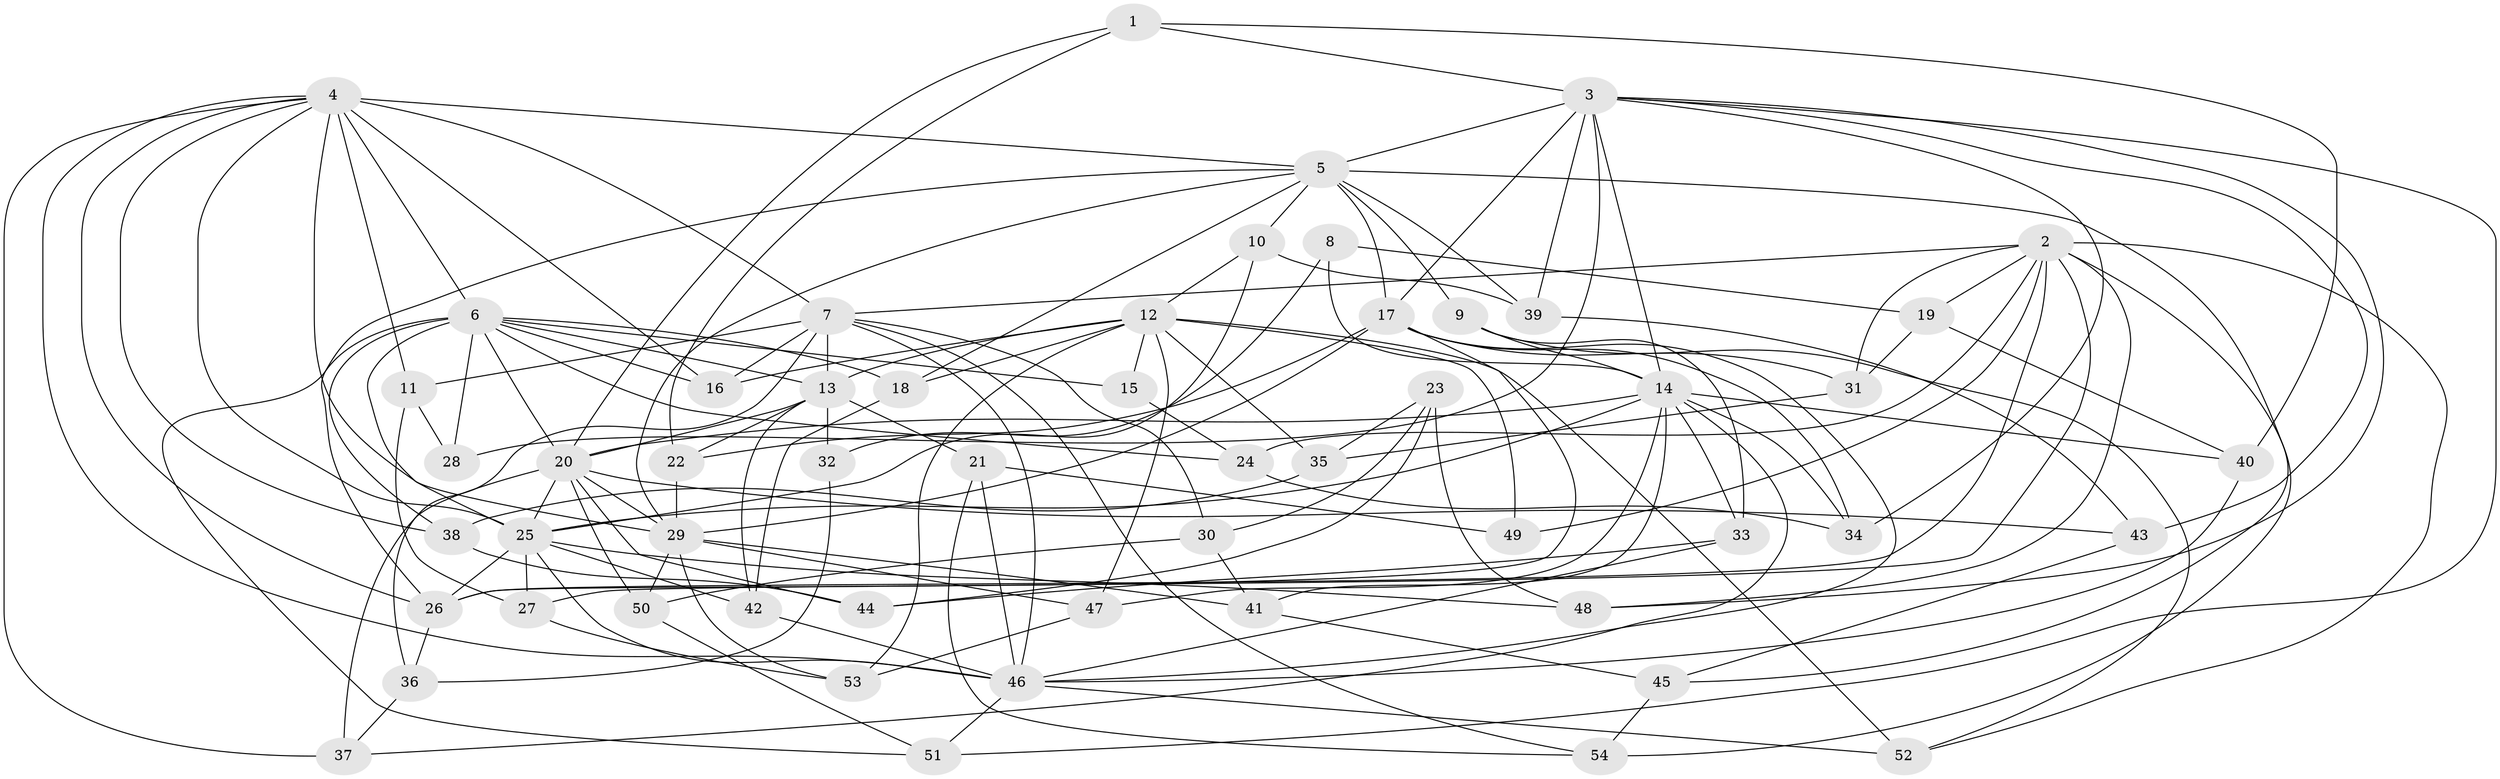 // original degree distribution, {4: 1.0}
// Generated by graph-tools (version 1.1) at 2025/38/03/09/25 02:38:14]
// undirected, 54 vertices, 147 edges
graph export_dot {
graph [start="1"]
  node [color=gray90,style=filled];
  1;
  2;
  3;
  4;
  5;
  6;
  7;
  8;
  9;
  10;
  11;
  12;
  13;
  14;
  15;
  16;
  17;
  18;
  19;
  20;
  21;
  22;
  23;
  24;
  25;
  26;
  27;
  28;
  29;
  30;
  31;
  32;
  33;
  34;
  35;
  36;
  37;
  38;
  39;
  40;
  41;
  42;
  43;
  44;
  45;
  46;
  47;
  48;
  49;
  50;
  51;
  52;
  53;
  54;
  1 -- 3 [weight=1.0];
  1 -- 20 [weight=1.0];
  1 -- 22 [weight=1.0];
  1 -- 40 [weight=1.0];
  2 -- 7 [weight=1.0];
  2 -- 19 [weight=1.0];
  2 -- 24 [weight=1.0];
  2 -- 26 [weight=1.0];
  2 -- 27 [weight=1.0];
  2 -- 31 [weight=1.0];
  2 -- 48 [weight=1.0];
  2 -- 49 [weight=1.0];
  2 -- 52 [weight=1.0];
  2 -- 54 [weight=1.0];
  3 -- 5 [weight=1.0];
  3 -- 14 [weight=1.0];
  3 -- 17 [weight=2.0];
  3 -- 28 [weight=2.0];
  3 -- 34 [weight=1.0];
  3 -- 39 [weight=1.0];
  3 -- 43 [weight=1.0];
  3 -- 48 [weight=1.0];
  3 -- 51 [weight=1.0];
  4 -- 5 [weight=1.0];
  4 -- 6 [weight=2.0];
  4 -- 7 [weight=1.0];
  4 -- 11 [weight=1.0];
  4 -- 16 [weight=1.0];
  4 -- 25 [weight=1.0];
  4 -- 26 [weight=1.0];
  4 -- 29 [weight=1.0];
  4 -- 37 [weight=1.0];
  4 -- 38 [weight=1.0];
  4 -- 46 [weight=1.0];
  5 -- 9 [weight=1.0];
  5 -- 10 [weight=1.0];
  5 -- 17 [weight=2.0];
  5 -- 18 [weight=1.0];
  5 -- 26 [weight=1.0];
  5 -- 29 [weight=2.0];
  5 -- 39 [weight=1.0];
  5 -- 45 [weight=1.0];
  6 -- 13 [weight=1.0];
  6 -- 15 [weight=1.0];
  6 -- 16 [weight=1.0];
  6 -- 18 [weight=1.0];
  6 -- 20 [weight=1.0];
  6 -- 24 [weight=1.0];
  6 -- 25 [weight=1.0];
  6 -- 28 [weight=1.0];
  6 -- 38 [weight=1.0];
  6 -- 51 [weight=1.0];
  7 -- 11 [weight=1.0];
  7 -- 13 [weight=4.0];
  7 -- 16 [weight=1.0];
  7 -- 30 [weight=1.0];
  7 -- 36 [weight=1.0];
  7 -- 46 [weight=1.0];
  7 -- 54 [weight=1.0];
  8 -- 14 [weight=2.0];
  8 -- 19 [weight=1.0];
  8 -- 32 [weight=1.0];
  9 -- 14 [weight=1.0];
  9 -- 33 [weight=1.0];
  9 -- 52 [weight=1.0];
  10 -- 12 [weight=1.0];
  10 -- 25 [weight=1.0];
  10 -- 39 [weight=1.0];
  11 -- 27 [weight=1.0];
  11 -- 28 [weight=1.0];
  12 -- 13 [weight=1.0];
  12 -- 15 [weight=2.0];
  12 -- 16 [weight=1.0];
  12 -- 18 [weight=1.0];
  12 -- 35 [weight=1.0];
  12 -- 47 [weight=1.0];
  12 -- 49 [weight=2.0];
  12 -- 52 [weight=1.0];
  12 -- 53 [weight=1.0];
  13 -- 20 [weight=1.0];
  13 -- 21 [weight=1.0];
  13 -- 22 [weight=1.0];
  13 -- 32 [weight=2.0];
  13 -- 42 [weight=1.0];
  14 -- 20 [weight=1.0];
  14 -- 25 [weight=1.0];
  14 -- 33 [weight=1.0];
  14 -- 34 [weight=1.0];
  14 -- 37 [weight=1.0];
  14 -- 40 [weight=1.0];
  14 -- 41 [weight=1.0];
  14 -- 47 [weight=1.0];
  15 -- 24 [weight=1.0];
  17 -- 22 [weight=1.0];
  17 -- 26 [weight=1.0];
  17 -- 29 [weight=1.0];
  17 -- 31 [weight=1.0];
  17 -- 34 [weight=1.0];
  17 -- 46 [weight=1.0];
  18 -- 42 [weight=1.0];
  19 -- 31 [weight=1.0];
  19 -- 40 [weight=1.0];
  20 -- 25 [weight=1.0];
  20 -- 29 [weight=1.0];
  20 -- 37 [weight=1.0];
  20 -- 43 [weight=1.0];
  20 -- 44 [weight=1.0];
  20 -- 50 [weight=1.0];
  21 -- 46 [weight=1.0];
  21 -- 49 [weight=1.0];
  21 -- 54 [weight=1.0];
  22 -- 29 [weight=1.0];
  23 -- 30 [weight=1.0];
  23 -- 35 [weight=1.0];
  23 -- 44 [weight=1.0];
  23 -- 48 [weight=1.0];
  24 -- 34 [weight=1.0];
  25 -- 26 [weight=1.0];
  25 -- 27 [weight=1.0];
  25 -- 42 [weight=1.0];
  25 -- 46 [weight=3.0];
  25 -- 48 [weight=1.0];
  26 -- 36 [weight=1.0];
  27 -- 53 [weight=1.0];
  29 -- 41 [weight=1.0];
  29 -- 47 [weight=1.0];
  29 -- 50 [weight=1.0];
  29 -- 53 [weight=1.0];
  30 -- 41 [weight=1.0];
  30 -- 50 [weight=1.0];
  31 -- 35 [weight=1.0];
  32 -- 36 [weight=1.0];
  33 -- 44 [weight=1.0];
  33 -- 46 [weight=1.0];
  35 -- 38 [weight=1.0];
  36 -- 37 [weight=1.0];
  38 -- 44 [weight=1.0];
  39 -- 43 [weight=1.0];
  40 -- 46 [weight=1.0];
  41 -- 45 [weight=1.0];
  42 -- 46 [weight=1.0];
  43 -- 45 [weight=1.0];
  45 -- 54 [weight=1.0];
  46 -- 51 [weight=1.0];
  46 -- 52 [weight=1.0];
  47 -- 53 [weight=1.0];
  50 -- 51 [weight=1.0];
}
